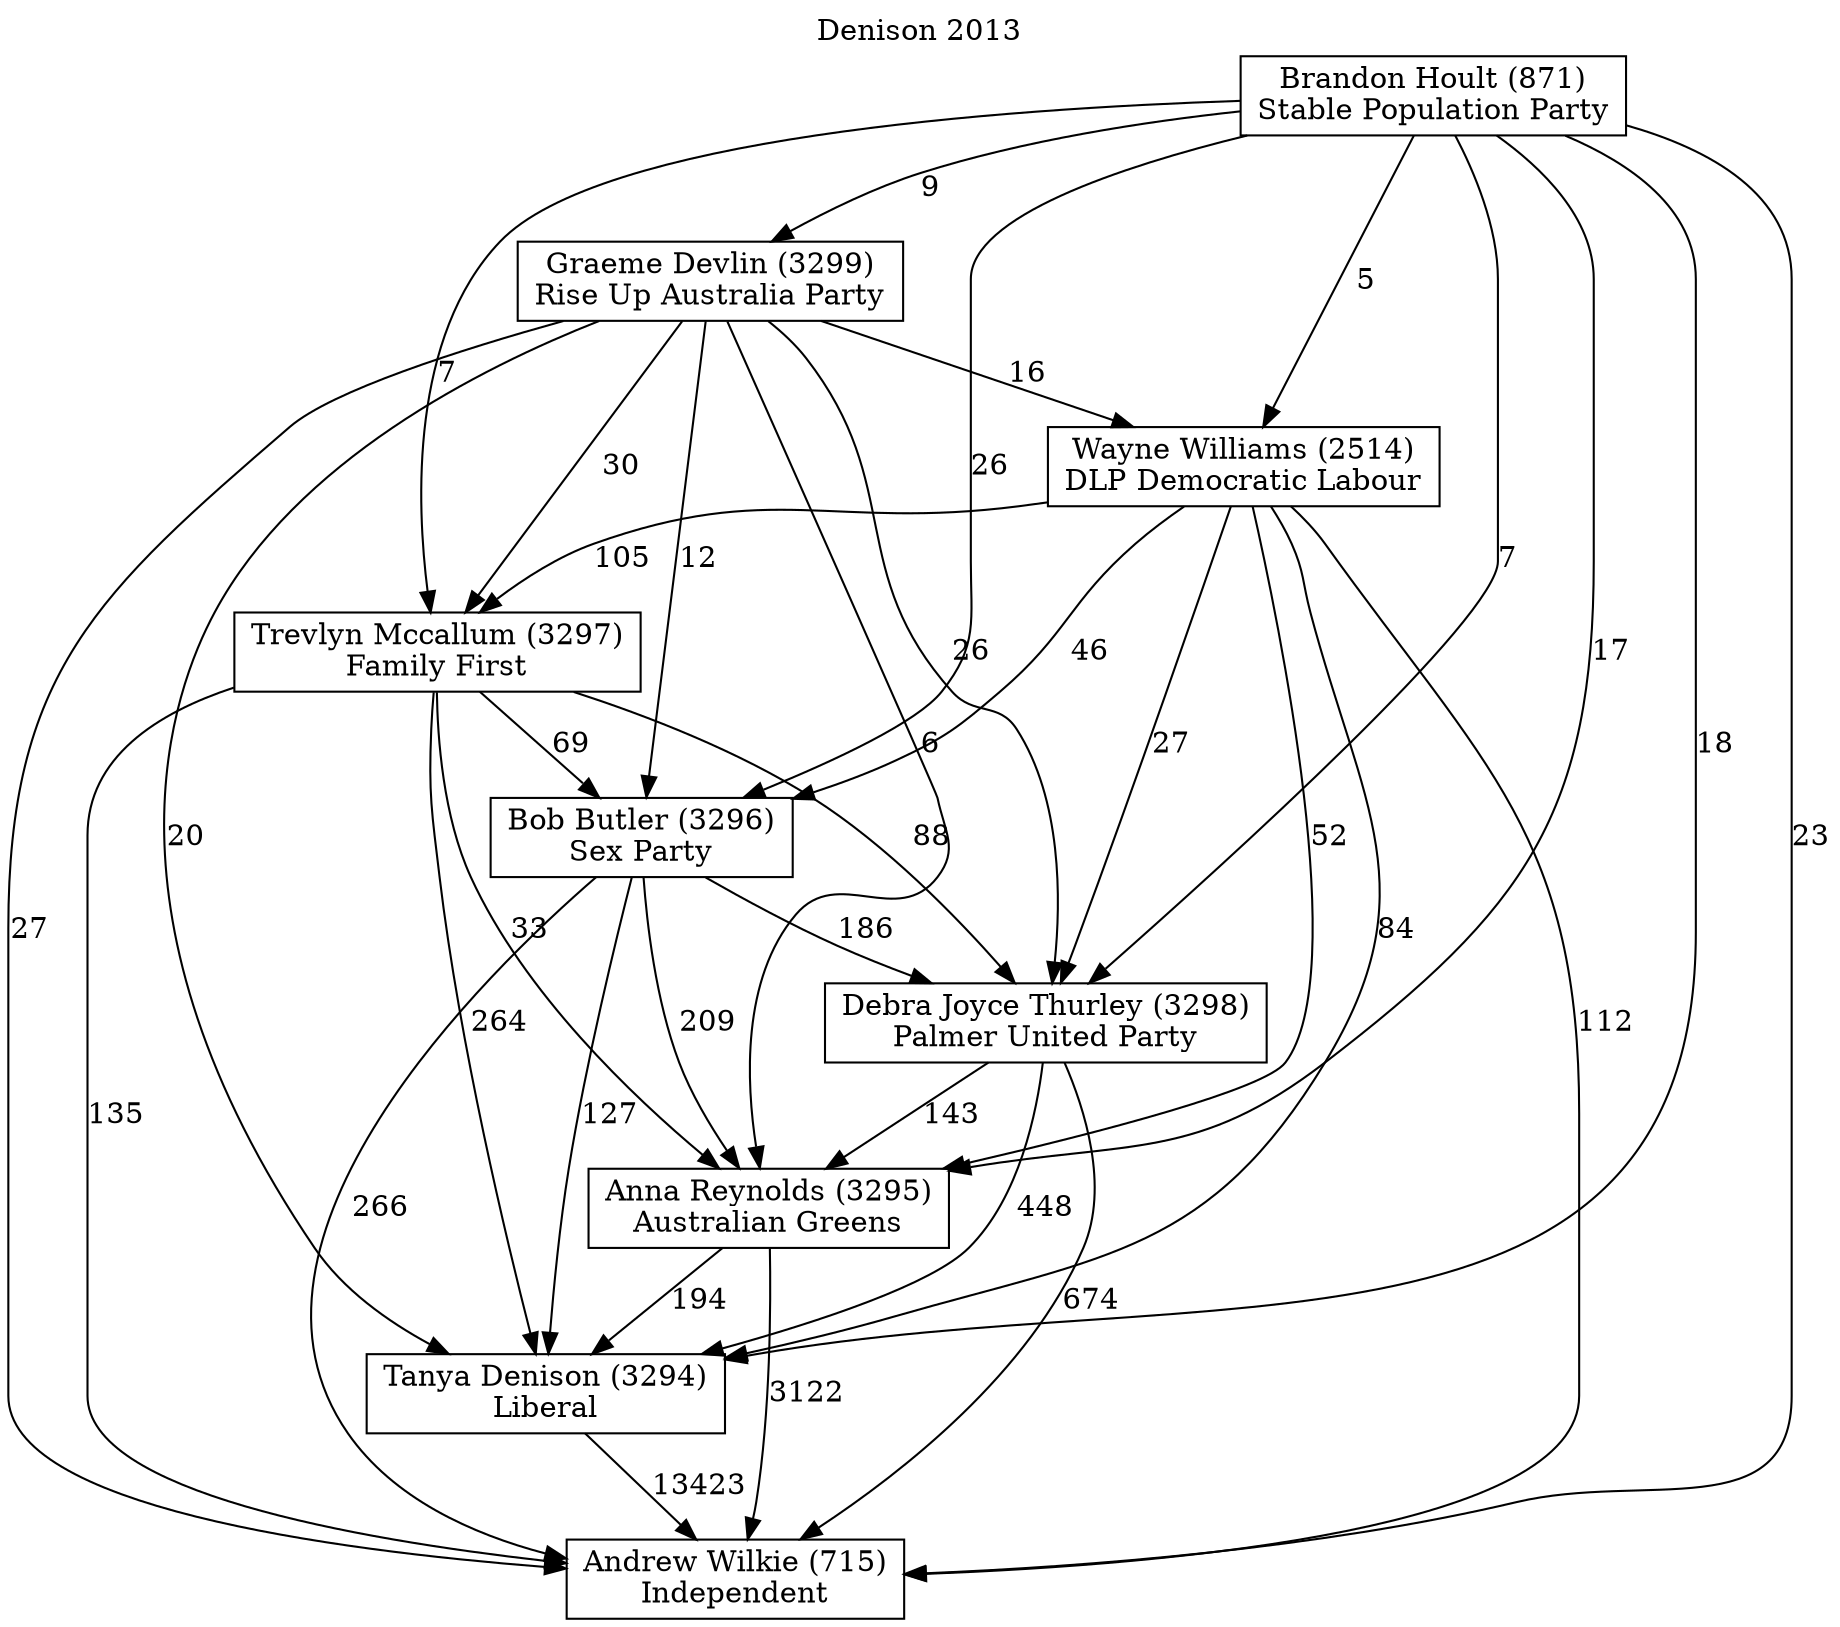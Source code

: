 // House preference flow
digraph "Andrew Wilkie (715)_Denison_2013" {
	graph [label="Denison 2013" labelloc=t mclimit=10]
	node [shape=box]
	"Andrew Wilkie (715)" [label="Andrew Wilkie (715)
Independent"]
	"Anna Reynolds (3295)" [label="Anna Reynolds (3295)
Australian Greens"]
	"Bob Butler (3296)" [label="Bob Butler (3296)
Sex Party"]
	"Brandon Hoult (871)" [label="Brandon Hoult (871)
Stable Population Party"]
	"Debra Joyce Thurley (3298)" [label="Debra Joyce Thurley (3298)
Palmer United Party"]
	"Graeme Devlin (3299)" [label="Graeme Devlin (3299)
Rise Up Australia Party"]
	"Tanya Denison (3294)" [label="Tanya Denison (3294)
Liberal"]
	"Trevlyn Mccallum (3297)" [label="Trevlyn Mccallum (3297)
Family First"]
	"Wayne Williams (2514)" [label="Wayne Williams (2514)
DLP Democratic Labour"]
	"Anna Reynolds (3295)" -> "Andrew Wilkie (715)" [label=3122]
	"Anna Reynolds (3295)" -> "Tanya Denison (3294)" [label=194]
	"Bob Butler (3296)" -> "Andrew Wilkie (715)" [label=266]
	"Bob Butler (3296)" -> "Anna Reynolds (3295)" [label=209]
	"Bob Butler (3296)" -> "Debra Joyce Thurley (3298)" [label=186]
	"Bob Butler (3296)" -> "Tanya Denison (3294)" [label=127]
	"Brandon Hoult (871)" -> "Andrew Wilkie (715)" [label=23]
	"Brandon Hoult (871)" -> "Anna Reynolds (3295)" [label=17]
	"Brandon Hoult (871)" -> "Bob Butler (3296)" [label=26]
	"Brandon Hoult (871)" -> "Debra Joyce Thurley (3298)" [label=7]
	"Brandon Hoult (871)" -> "Graeme Devlin (3299)" [label=9]
	"Brandon Hoult (871)" -> "Tanya Denison (3294)" [label=18]
	"Brandon Hoult (871)" -> "Trevlyn Mccallum (3297)" [label=7]
	"Brandon Hoult (871)" -> "Wayne Williams (2514)" [label=5]
	"Debra Joyce Thurley (3298)" -> "Andrew Wilkie (715)" [label=674]
	"Debra Joyce Thurley (3298)" -> "Anna Reynolds (3295)" [label=143]
	"Debra Joyce Thurley (3298)" -> "Tanya Denison (3294)" [label=448]
	"Graeme Devlin (3299)" -> "Andrew Wilkie (715)" [label=27]
	"Graeme Devlin (3299)" -> "Anna Reynolds (3295)" [label=6]
	"Graeme Devlin (3299)" -> "Bob Butler (3296)" [label=12]
	"Graeme Devlin (3299)" -> "Debra Joyce Thurley (3298)" [label=26]
	"Graeme Devlin (3299)" -> "Tanya Denison (3294)" [label=20]
	"Graeme Devlin (3299)" -> "Trevlyn Mccallum (3297)" [label=30]
	"Graeme Devlin (3299)" -> "Wayne Williams (2514)" [label=16]
	"Tanya Denison (3294)" -> "Andrew Wilkie (715)" [label=13423]
	"Trevlyn Mccallum (3297)" -> "Andrew Wilkie (715)" [label=135]
	"Trevlyn Mccallum (3297)" -> "Anna Reynolds (3295)" [label=33]
	"Trevlyn Mccallum (3297)" -> "Bob Butler (3296)" [label=69]
	"Trevlyn Mccallum (3297)" -> "Debra Joyce Thurley (3298)" [label=88]
	"Trevlyn Mccallum (3297)" -> "Tanya Denison (3294)" [label=264]
	"Wayne Williams (2514)" -> "Andrew Wilkie (715)" [label=112]
	"Wayne Williams (2514)" -> "Anna Reynolds (3295)" [label=52]
	"Wayne Williams (2514)" -> "Bob Butler (3296)" [label=46]
	"Wayne Williams (2514)" -> "Debra Joyce Thurley (3298)" [label=27]
	"Wayne Williams (2514)" -> "Tanya Denison (3294)" [label=84]
	"Wayne Williams (2514)" -> "Trevlyn Mccallum (3297)" [label=105]
}

